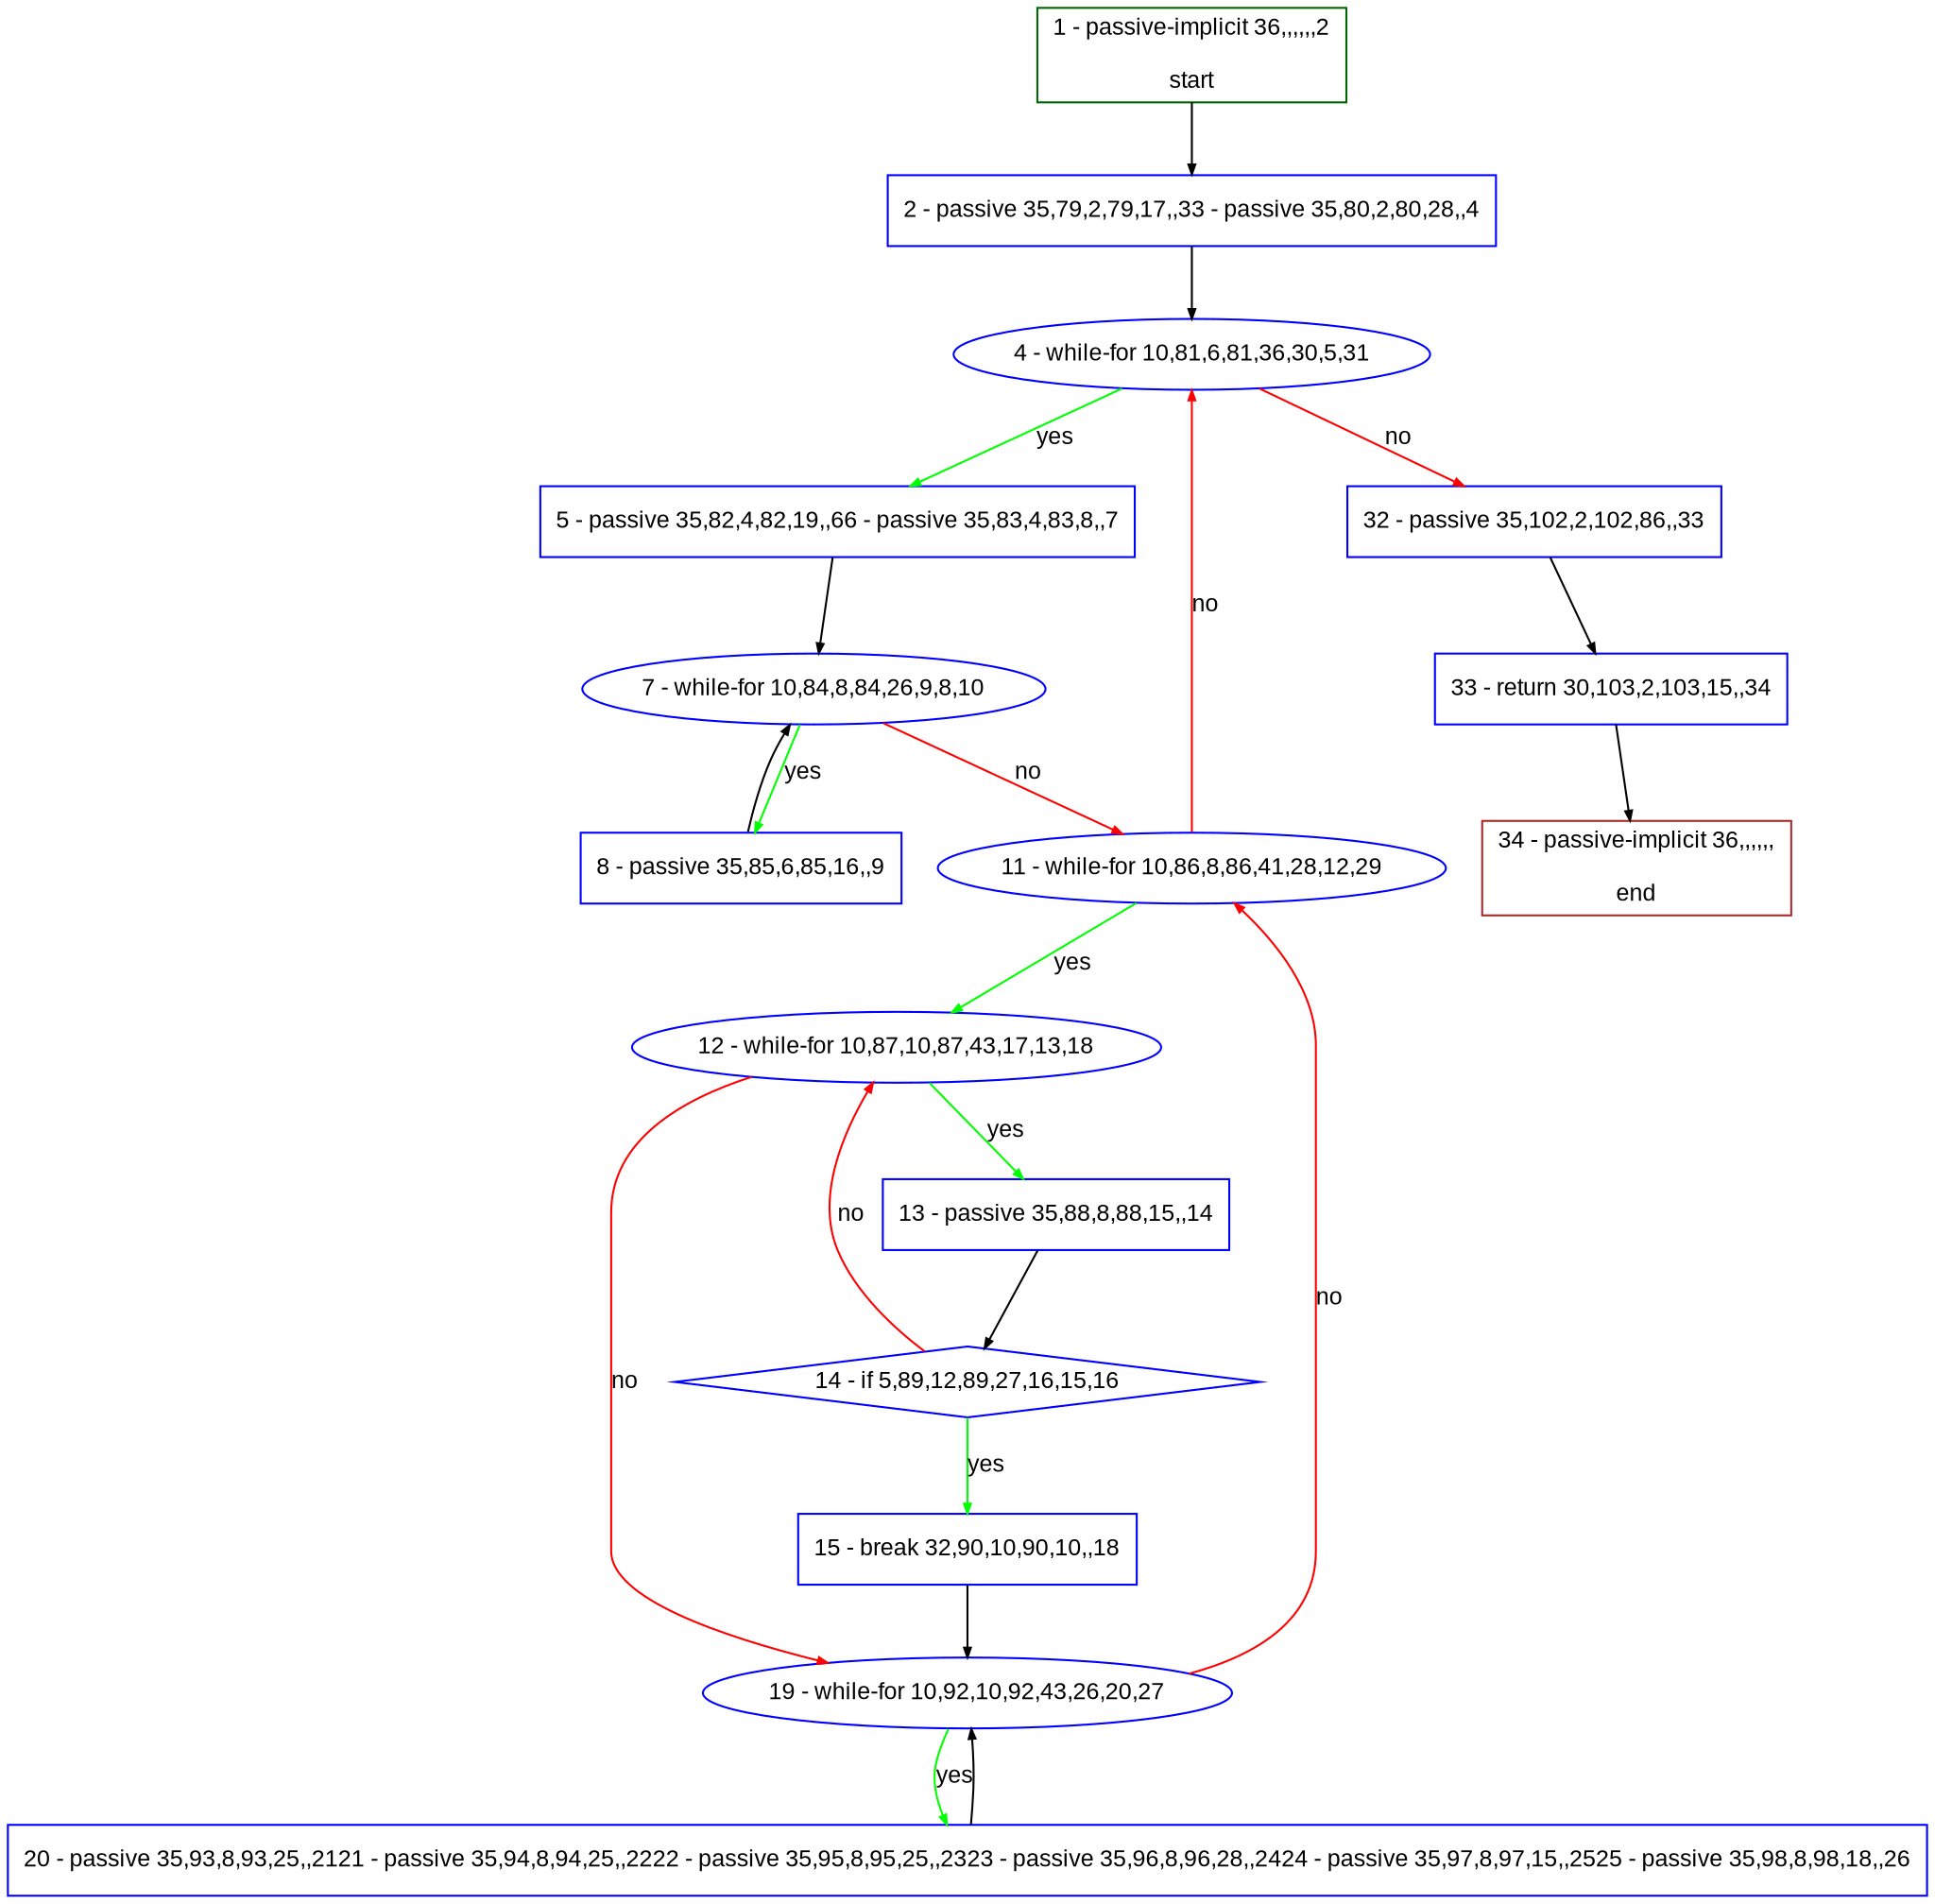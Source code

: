 digraph "" {
  graph [pack="true", label="", fontsize="12", packmode="clust", fontname="Arial", fillcolor="#FFFFCC", bgcolor="white", style="rounded,filled", compound="true"];
  node [node_initialized="no", label="", color="grey", fontsize="12", fillcolor="white", fontname="Arial", style="filled", shape="rectangle", compound="true", fixedsize="false"];
  edge [fontcolor="black", arrowhead="normal", arrowtail="none", arrowsize="0.5", ltail="", label="", color="black", fontsize="12", lhead="", fontname="Arial", dir="forward", compound="true"];
  __N1 [label="2 - passive 35,79,2,79,17,,33 - passive 35,80,2,80,28,,4", color="#0000ff", fillcolor="#ffffff", style="filled", shape="box"];
  __N2 [label="1 - passive-implicit 36,,,,,,2\n\nstart", color="#006400", fillcolor="#ffffff", style="filled", shape="box"];
  __N3 [label="4 - while-for 10,81,6,81,36,30,5,31", color="#0000ff", fillcolor="#ffffff", style="filled", shape="oval"];
  __N4 [label="5 - passive 35,82,4,82,19,,66 - passive 35,83,4,83,8,,7", color="#0000ff", fillcolor="#ffffff", style="filled", shape="box"];
  __N5 [label="32 - passive 35,102,2,102,86,,33", color="#0000ff", fillcolor="#ffffff", style="filled", shape="box"];
  __N6 [label="7 - while-for 10,84,8,84,26,9,8,10", color="#0000ff", fillcolor="#ffffff", style="filled", shape="oval"];
  __N7 [label="8 - passive 35,85,6,85,16,,9", color="#0000ff", fillcolor="#ffffff", style="filled", shape="box"];
  __N8 [label="11 - while-for 10,86,8,86,41,28,12,29", color="#0000ff", fillcolor="#ffffff", style="filled", shape="oval"];
  __N9 [label="12 - while-for 10,87,10,87,43,17,13,18", color="#0000ff", fillcolor="#ffffff", style="filled", shape="oval"];
  __N10 [label="13 - passive 35,88,8,88,15,,14", color="#0000ff", fillcolor="#ffffff", style="filled", shape="box"];
  __N11 [label="19 - while-for 10,92,10,92,43,26,20,27", color="#0000ff", fillcolor="#ffffff", style="filled", shape="oval"];
  __N12 [label="14 - if 5,89,12,89,27,16,15,16", color="#0000ff", fillcolor="#ffffff", style="filled", shape="diamond"];
  __N13 [label="15 - break 32,90,10,90,10,,18", color="#0000ff", fillcolor="#ffffff", style="filled", shape="box"];
  __N14 [label="20 - passive 35,93,8,93,25,,2121 - passive 35,94,8,94,25,,2222 - passive 35,95,8,95,25,,2323 - passive 35,96,8,96,28,,2424 - passive 35,97,8,97,15,,2525 - passive 35,98,8,98,18,,26", color="#0000ff", fillcolor="#ffffff", style="filled", shape="box"];
  __N15 [label="33 - return 30,103,2,103,15,,34", color="#0000ff", fillcolor="#ffffff", style="filled", shape="box"];
  __N16 [label="34 - passive-implicit 36,,,,,,\n\nend", color="#a52a2a", fillcolor="#ffffff", style="filled", shape="box"];
  __N2 -> __N1 [arrowhead="normal", arrowtail="none", color="#000000", label="", dir="forward"];
  __N1 -> __N3 [arrowhead="normal", arrowtail="none", color="#000000", label="", dir="forward"];
  __N3 -> __N4 [arrowhead="normal", arrowtail="none", color="#00ff00", label="yes", dir="forward"];
  __N3 -> __N5 [arrowhead="normal", arrowtail="none", color="#ff0000", label="no", dir="forward"];
  __N4 -> __N6 [arrowhead="normal", arrowtail="none", color="#000000", label="", dir="forward"];
  __N6 -> __N7 [arrowhead="normal", arrowtail="none", color="#00ff00", label="yes", dir="forward"];
  __N7 -> __N6 [arrowhead="normal", arrowtail="none", color="#000000", label="", dir="forward"];
  __N6 -> __N8 [arrowhead="normal", arrowtail="none", color="#ff0000", label="no", dir="forward"];
  __N8 -> __N3 [arrowhead="normal", arrowtail="none", color="#ff0000", label="no", dir="forward"];
  __N8 -> __N9 [arrowhead="normal", arrowtail="none", color="#00ff00", label="yes", dir="forward"];
  __N9 -> __N10 [arrowhead="normal", arrowtail="none", color="#00ff00", label="yes", dir="forward"];
  __N9 -> __N11 [arrowhead="normal", arrowtail="none", color="#ff0000", label="no", dir="forward"];
  __N10 -> __N12 [arrowhead="normal", arrowtail="none", color="#000000", label="", dir="forward"];
  __N12 -> __N9 [arrowhead="normal", arrowtail="none", color="#ff0000", label="no", dir="forward"];
  __N12 -> __N13 [arrowhead="normal", arrowtail="none", color="#00ff00", label="yes", dir="forward"];
  __N13 -> __N11 [arrowhead="normal", arrowtail="none", color="#000000", label="", dir="forward"];
  __N11 -> __N8 [arrowhead="normal", arrowtail="none", color="#ff0000", label="no", dir="forward"];
  __N11 -> __N14 [arrowhead="normal", arrowtail="none", color="#00ff00", label="yes", dir="forward"];
  __N14 -> __N11 [arrowhead="normal", arrowtail="none", color="#000000", label="", dir="forward"];
  __N5 -> __N15 [arrowhead="normal", arrowtail="none", color="#000000", label="", dir="forward"];
  __N15 -> __N16 [arrowhead="normal", arrowtail="none", color="#000000", label="", dir="forward"];
}
